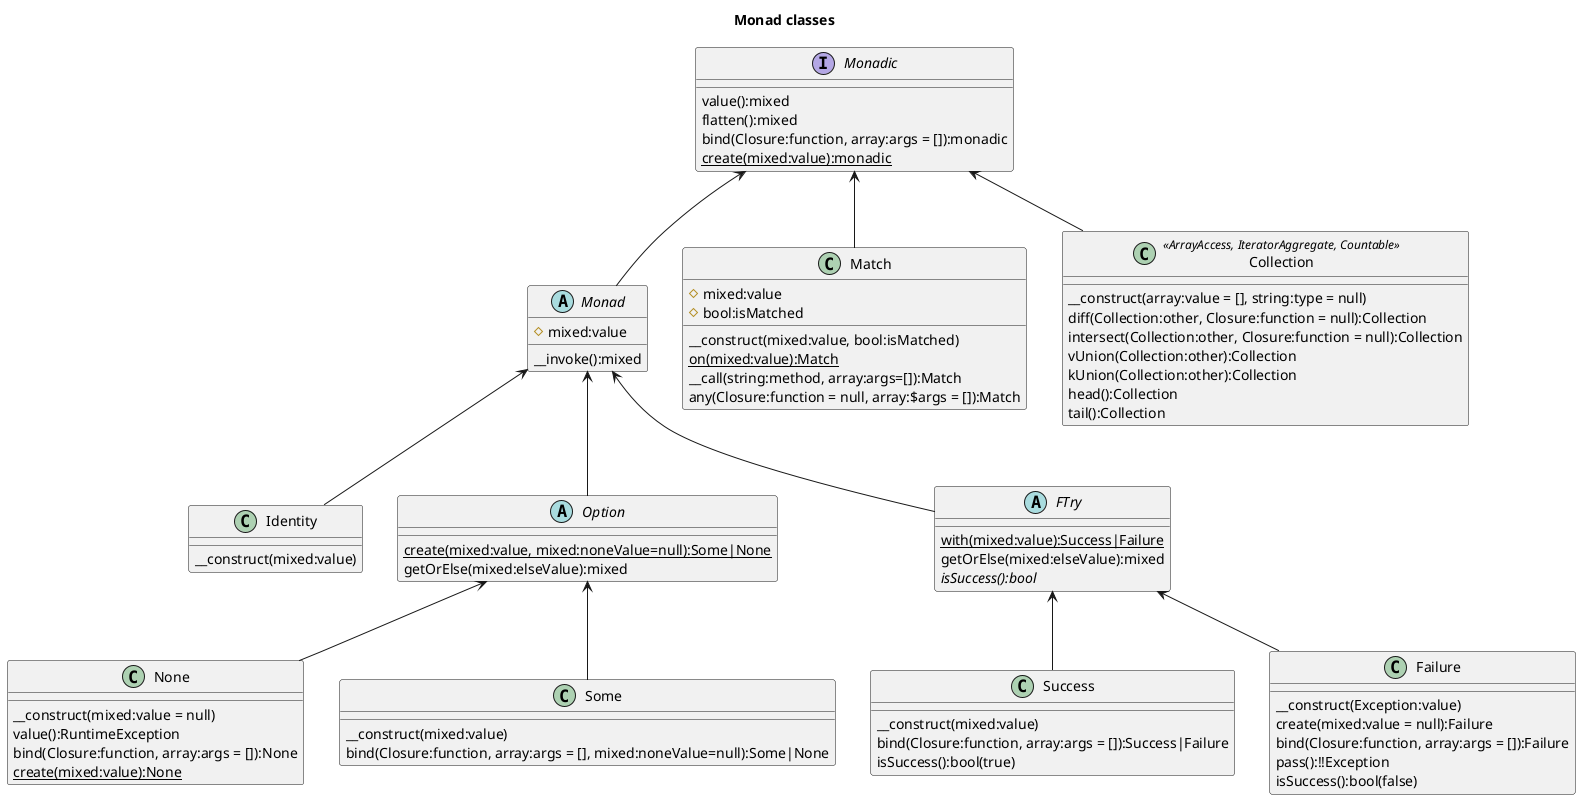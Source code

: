 @startuml
title Monad classes

interface Monadic {
    value():mixed
    flatten():mixed
    bind(Closure:function, array:args = []):monadic
    {static} create(mixed:value):monadic
}

abstract class Monad {
    #mixed:value
    __invoke():mixed
}

class Identity {
    __construct(mixed:value)
}

abstract class Option {
    {static} create(mixed:value, mixed:noneValue=null):Some|None
    getOrElse(mixed:elseValue):mixed
}

class None {
    __construct(mixed:value = null)
    value():RuntimeException
    bind(Closure:function, array:args = []):None
    {static} create(mixed:value):None
}

class Some {
    __construct(mixed:value)
    bind(Closure:function, array:args = [], mixed:noneValue=null):Some|None
}

class Match {
    #mixed:value
    #bool:isMatched
    __construct(mixed:value, bool:isMatched)
    {static} on(mixed:value):Match
    __call(string:method, array:args=[]):Match
    any(Closure:function = null, array:$args = []):Match
}

abstract class FTry {
    {static} with(mixed:value):Success|Failure
    getOrElse(mixed:elseValue):mixed
    {abstract} isSuccess():bool
}

class Success {
    __construct(mixed:value)
    bind(Closure:function, array:args = []):Success|Failure
    isSuccess():bool(true)
}

class Failure {
    __construct(Exception:value)
     create(mixed:value = null):Failure
    bind(Closure:function, array:args = []):Failure
    pass():!!Exception
    isSuccess():bool(false)
}

class Collection <<ArrayAccess, IteratorAggregate, Countable>> {
    __construct(array:value = [], string:type = null)
    diff(Collection:other, Closure:function = null):Collection
    intersect(Collection:other, Closure:function = null):Collection
    vUnion(Collection:other):Collection
    kUnion(Collection:other):Collection
    head():Collection
    tail():Collection
}

Monadic <-- Monad
Monadic <-- Match
Monadic <-- Collection
Monad <-- Identity
Monad <-- Option
Option <-- None
Option <-- Some
Monad <-- FTry
FTry <-- Success
FTry <-- Failure

@enduml